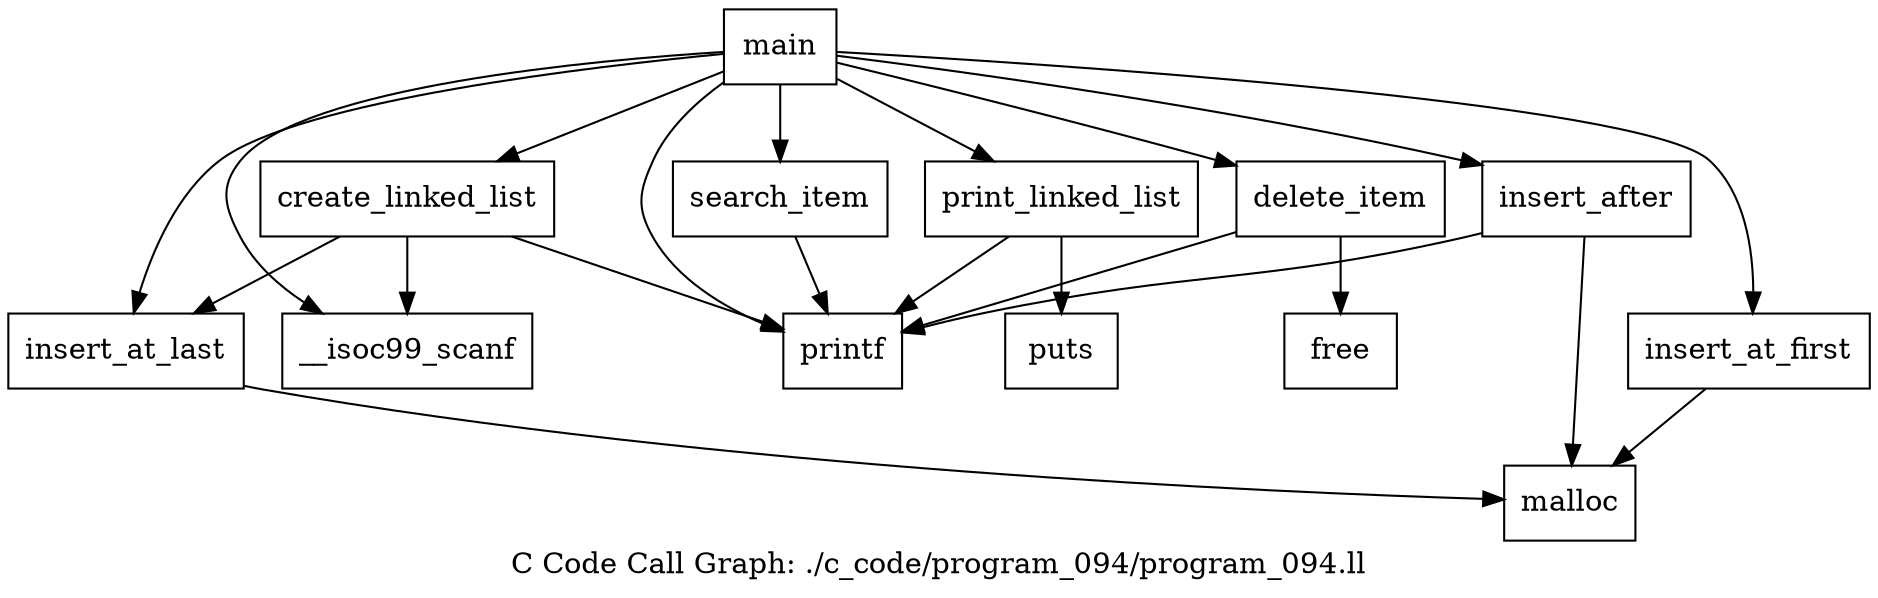 digraph "C Code Call Graph: ./c_code/program_094/program_094.ll" {
	label="C Code Call Graph: ./c_code/program_094/program_094.ll";

	Node0x5600afee39d0 [shape=record,label="{main}"];
	Node0x5600afee39d0 -> Node0x5600afee3b70;
	Node0x5600afee39d0 -> Node0x5600afeeafc0;
	Node0x5600afee39d0 -> Node0x5600afeeb040;
	Node0x5600afee39d0 -> Node0x5600afef0f90;
	Node0x5600afee39d0 -> Node0x5600afeeb170;
	Node0x5600afee39d0 -> Node0x5600afef05f0;
	Node0x5600afee39d0 -> Node0x5600afef0f10;
	Node0x5600afee39d0 -> Node0x5600afef0980;
	Node0x5600afee39d0 -> Node0x5600afef0900;
	Node0x5600afee3b70 [shape=record,label="{printf}"];
	Node0x5600afeeb170 [shape=record,label="{__isoc99_scanf}"];
	Node0x5600afef05f0 [shape=record,label="{insert_at_last}"];
	Node0x5600afef05f0 -> Node0x5600afef1010;
	Node0x5600afef0900 [shape=record,label="{insert_at_first}"];
	Node0x5600afef0900 -> Node0x5600afef1010;
	Node0x5600afef0980 [shape=record,label="{insert_after}"];
	Node0x5600afef0980 -> Node0x5600afef1010;
	Node0x5600afef0980 -> Node0x5600afee3b70;
	Node0x5600afef0f10 [shape=record,label="{search_item}"];
	Node0x5600afef0f10 -> Node0x5600afee3b70;
	Node0x5600afef0f90 [shape=record,label="{delete_item}"];
	Node0x5600afef0f90 -> Node0x5600afee3b70;
	Node0x5600afef0f90 -> Node0x5600afef10f0;
	Node0x5600afeeafc0 [shape=record,label="{create_linked_list}"];
	Node0x5600afeeafc0 -> Node0x5600afee3b70;
	Node0x5600afeeafc0 -> Node0x5600afeeb170;
	Node0x5600afeeafc0 -> Node0x5600afef05f0;
	Node0x5600afef1010 [shape=record,label="{malloc}"];
	Node0x5600afef10f0 [shape=record,label="{free}"];
	Node0x5600afeeb040 [shape=record,label="{print_linked_list}"];
	Node0x5600afeeb040 -> Node0x5600afee3b70;
	Node0x5600afeeb040 -> Node0x5600afef1330;
	Node0x5600afef1330 [shape=record,label="{puts}"];
}
